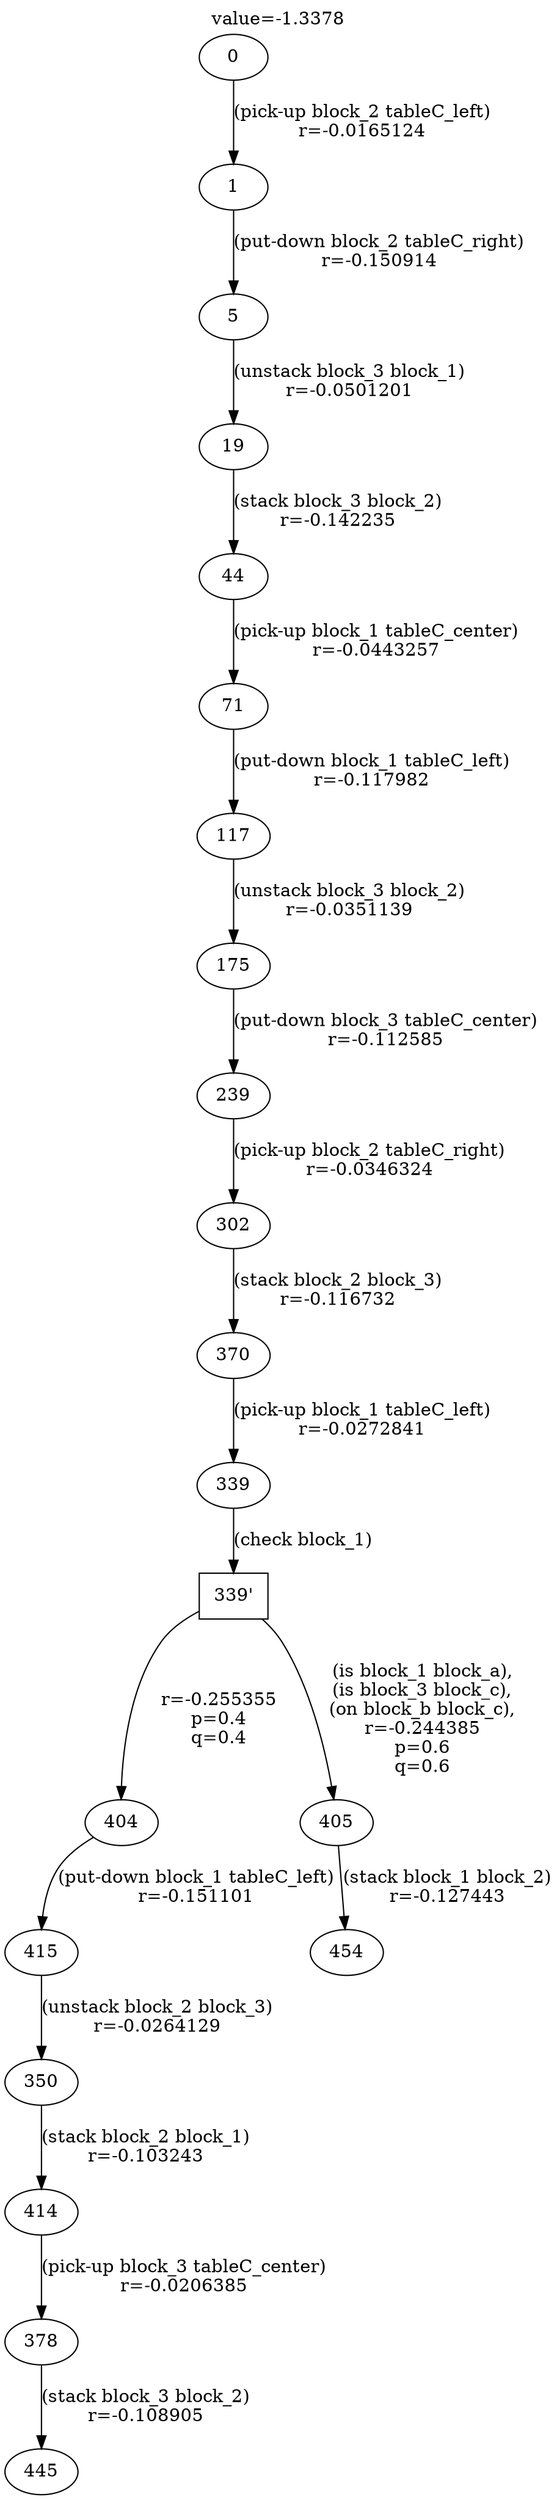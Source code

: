 digraph g{
label="value=-1.3378"
labelloc=top
0->1 [ label="(pick-up block_2 tableC_left)
r=-0.0165124" ];
1->5 [ label="(put-down block_2 tableC_right)
r=-0.150914" ];
5->19 [ label="(unstack block_3 block_1)
r=-0.0501201" ];
19->44 [ label="(stack block_3 block_2)
r=-0.142235" ];
44->71 [ label="(pick-up block_1 tableC_center)
r=-0.0443257" ];
71->117 [ label="(put-down block_1 tableC_left)
r=-0.117982" ];
117->175 [ label="(unstack block_3 block_2)
r=-0.0351139" ];
175->239 [ label="(put-down block_3 tableC_center)
r=-0.112585" ];
239->302 [ label="(pick-up block_2 tableC_right)
r=-0.0346324" ];
302->370 [ label="(stack block_2 block_3)
r=-0.116732" ];
370->339 [ label="(pick-up block_1 tableC_left)
r=-0.0272841" ];
"339'" [ shape=box ] ;
339->"339'" [ label="(check block_1)" ];
"339'"->404 [ label="
r=-0.255355
p=0.4
q=0.4" ];
404->415 [ label="(put-down block_1 tableC_left)
r=-0.151101" ];
415->350 [ label="(unstack block_2 block_3)
r=-0.0264129" ];
350->414 [ label="(stack block_2 block_1)
r=-0.103243" ];
414->378 [ label="(pick-up block_3 tableC_center)
r=-0.0206385" ];
378->445 [ label="(stack block_3 block_2)
r=-0.108905" ];
"339'"->405 [ label="
(is block_1 block_a),
(is block_3 block_c),
(on block_b block_c),
r=-0.244385
p=0.6
q=0.6" ];
405->454 [ label="(stack block_1 block_2)
r=-0.127443" ];
}
